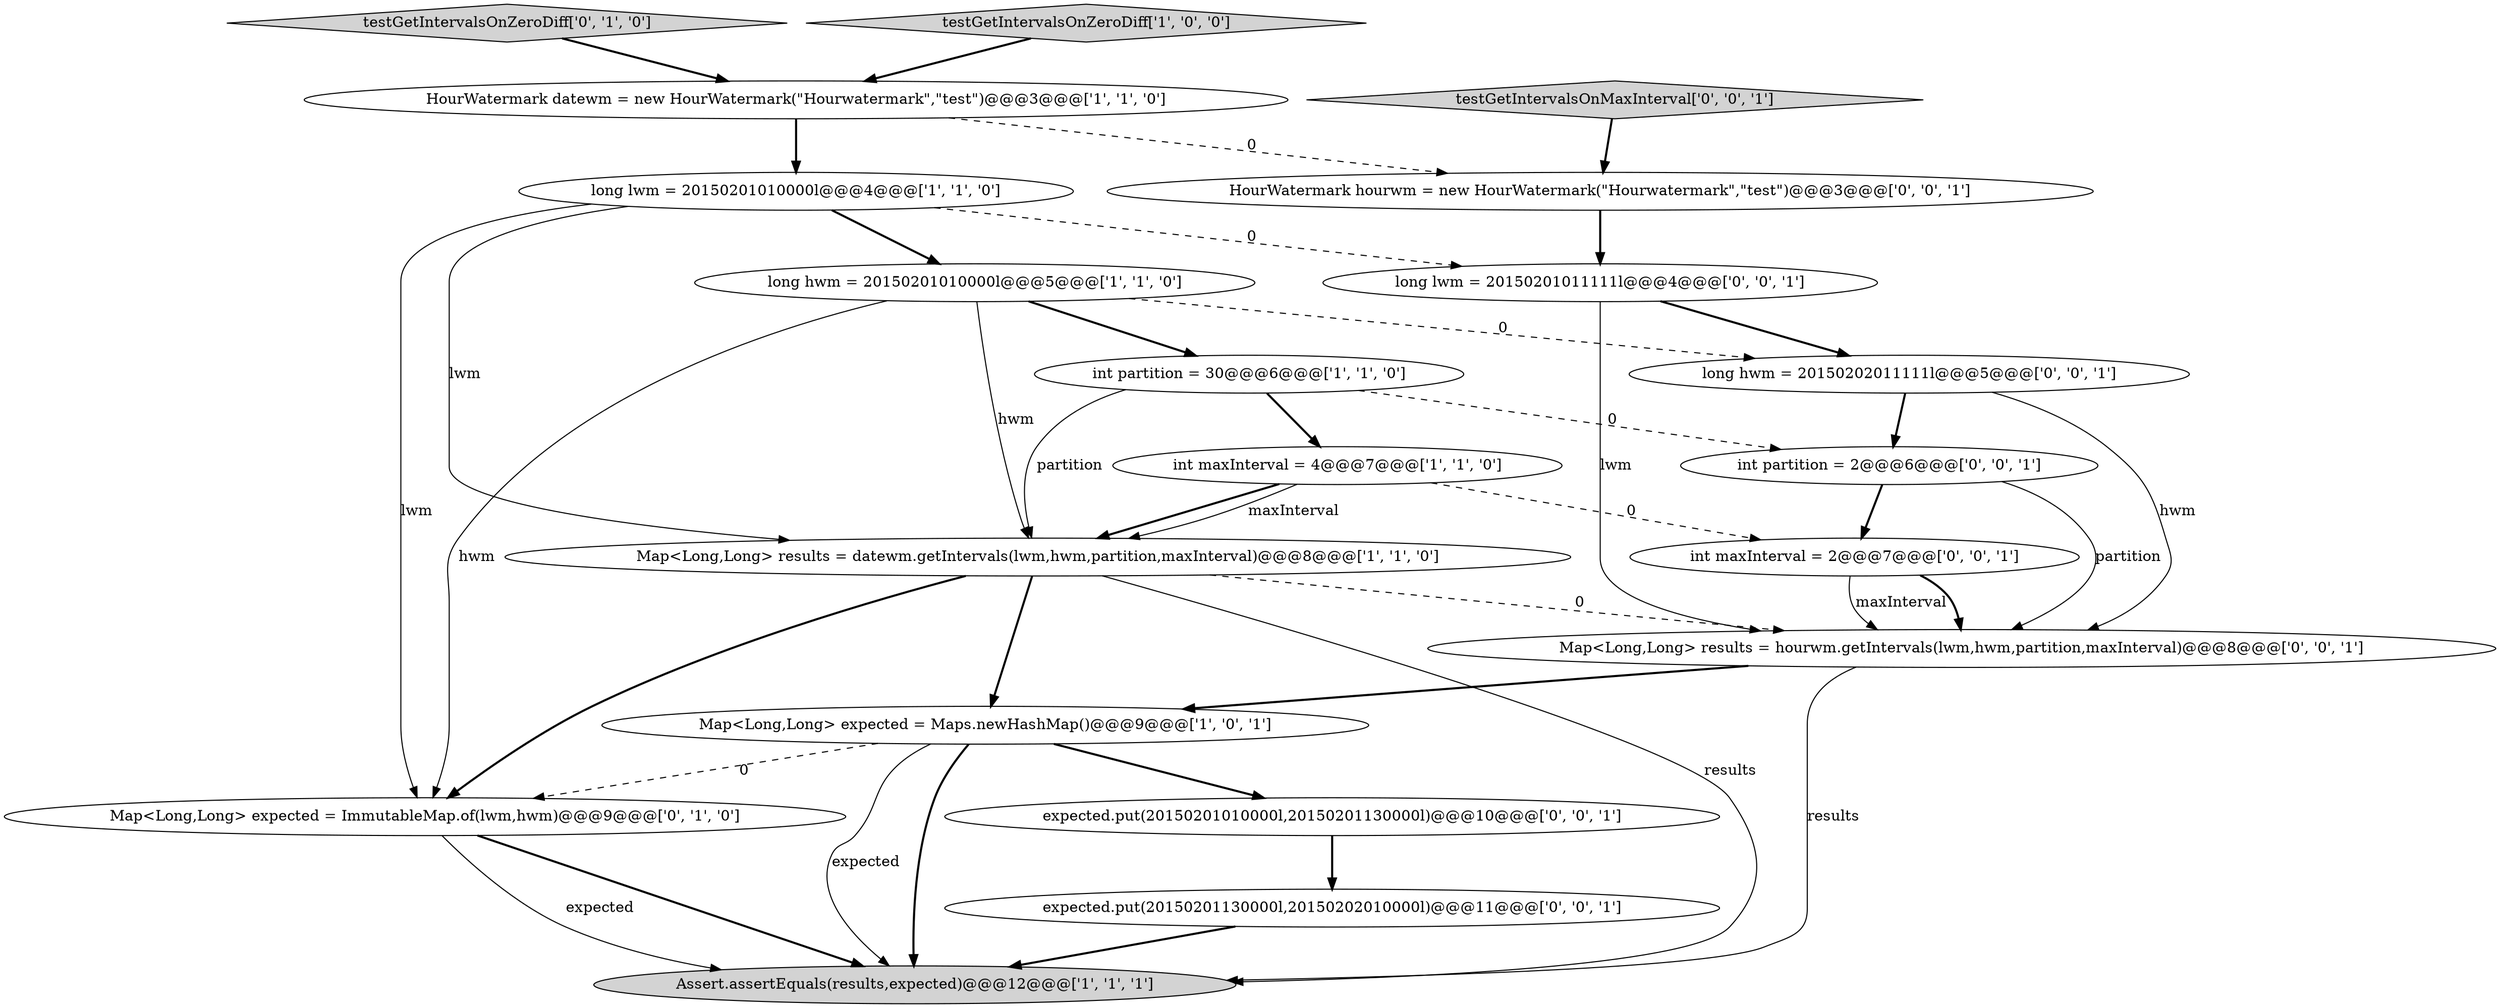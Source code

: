 digraph {
16 [style = filled, label = "int partition = 2@@@6@@@['0', '0', '1']", fillcolor = white, shape = ellipse image = "AAA0AAABBB3BBB"];
0 [style = filled, label = "Assert.assertEquals(results,expected)@@@12@@@['1', '1', '1']", fillcolor = lightgray, shape = ellipse image = "AAA0AAABBB1BBB"];
4 [style = filled, label = "int maxInterval = 4@@@7@@@['1', '1', '0']", fillcolor = white, shape = ellipse image = "AAA0AAABBB1BBB"];
9 [style = filled, label = "Map<Long,Long> expected = ImmutableMap.of(lwm,hwm)@@@9@@@['0', '1', '0']", fillcolor = white, shape = ellipse image = "AAA1AAABBB2BBB"];
5 [style = filled, label = "Map<Long,Long> results = datewm.getIntervals(lwm,hwm,partition,maxInterval)@@@8@@@['1', '1', '0']", fillcolor = white, shape = ellipse image = "AAA0AAABBB1BBB"];
3 [style = filled, label = "int partition = 30@@@6@@@['1', '1', '0']", fillcolor = white, shape = ellipse image = "AAA0AAABBB1BBB"];
8 [style = filled, label = "HourWatermark datewm = new HourWatermark(\"Hourwatermark\",\"test\")@@@3@@@['1', '1', '0']", fillcolor = white, shape = ellipse image = "AAA0AAABBB1BBB"];
11 [style = filled, label = "long hwm = 20150202011111l@@@5@@@['0', '0', '1']", fillcolor = white, shape = ellipse image = "AAA0AAABBB3BBB"];
1 [style = filled, label = "Map<Long,Long> expected = Maps.newHashMap()@@@9@@@['1', '0', '1']", fillcolor = white, shape = ellipse image = "AAA0AAABBB1BBB"];
12 [style = filled, label = "HourWatermark hourwm = new HourWatermark(\"Hourwatermark\",\"test\")@@@3@@@['0', '0', '1']", fillcolor = white, shape = ellipse image = "AAA0AAABBB3BBB"];
14 [style = filled, label = "Map<Long,Long> results = hourwm.getIntervals(lwm,hwm,partition,maxInterval)@@@8@@@['0', '0', '1']", fillcolor = white, shape = ellipse image = "AAA0AAABBB3BBB"];
6 [style = filled, label = "long lwm = 20150201010000l@@@4@@@['1', '1', '0']", fillcolor = white, shape = ellipse image = "AAA0AAABBB1BBB"];
2 [style = filled, label = "long hwm = 20150201010000l@@@5@@@['1', '1', '0']", fillcolor = white, shape = ellipse image = "AAA0AAABBB1BBB"];
10 [style = filled, label = "testGetIntervalsOnZeroDiff['0', '1', '0']", fillcolor = lightgray, shape = diamond image = "AAA0AAABBB2BBB"];
17 [style = filled, label = "testGetIntervalsOnMaxInterval['0', '0', '1']", fillcolor = lightgray, shape = diamond image = "AAA0AAABBB3BBB"];
15 [style = filled, label = "expected.put(20150201010000l,20150201130000l)@@@10@@@['0', '0', '1']", fillcolor = white, shape = ellipse image = "AAA0AAABBB3BBB"];
18 [style = filled, label = "long lwm = 20150201011111l@@@4@@@['0', '0', '1']", fillcolor = white, shape = ellipse image = "AAA0AAABBB3BBB"];
19 [style = filled, label = "expected.put(20150201130000l,20150202010000l)@@@11@@@['0', '0', '1']", fillcolor = white, shape = ellipse image = "AAA0AAABBB3BBB"];
7 [style = filled, label = "testGetIntervalsOnZeroDiff['1', '0', '0']", fillcolor = lightgray, shape = diamond image = "AAA0AAABBB1BBB"];
13 [style = filled, label = "int maxInterval = 2@@@7@@@['0', '0', '1']", fillcolor = white, shape = ellipse image = "AAA0AAABBB3BBB"];
7->8 [style = bold, label=""];
1->0 [style = solid, label="expected"];
6->18 [style = dashed, label="0"];
5->14 [style = dashed, label="0"];
2->9 [style = solid, label="hwm"];
3->16 [style = dashed, label="0"];
1->9 [style = dashed, label="0"];
5->1 [style = bold, label=""];
2->5 [style = solid, label="hwm"];
4->5 [style = bold, label=""];
10->8 [style = bold, label=""];
15->19 [style = bold, label=""];
17->12 [style = bold, label=""];
19->0 [style = bold, label=""];
9->0 [style = bold, label=""];
8->6 [style = bold, label=""];
11->16 [style = bold, label=""];
5->9 [style = bold, label=""];
3->5 [style = solid, label="partition"];
16->13 [style = bold, label=""];
6->2 [style = bold, label=""];
2->3 [style = bold, label=""];
14->1 [style = bold, label=""];
4->5 [style = solid, label="maxInterval"];
14->0 [style = solid, label="results"];
8->12 [style = dashed, label="0"];
11->14 [style = solid, label="hwm"];
6->9 [style = solid, label="lwm"];
6->5 [style = solid, label="lwm"];
16->14 [style = solid, label="partition"];
13->14 [style = solid, label="maxInterval"];
12->18 [style = bold, label=""];
1->15 [style = bold, label=""];
4->13 [style = dashed, label="0"];
18->14 [style = solid, label="lwm"];
2->11 [style = dashed, label="0"];
13->14 [style = bold, label=""];
5->0 [style = solid, label="results"];
3->4 [style = bold, label=""];
18->11 [style = bold, label=""];
9->0 [style = solid, label="expected"];
1->0 [style = bold, label=""];
}
